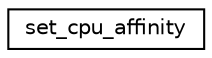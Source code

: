digraph "Graphical Class Hierarchy"
{
 // INTERACTIVE_SVG=YES
 // LATEX_PDF_SIZE
  edge [fontname="Helvetica",fontsize="10",labelfontname="Helvetica",labelfontsize="10"];
  node [fontname="Helvetica",fontsize="10",shape=record];
  rankdir="LR";
  Node0 [label="set_cpu_affinity",height=0.2,width=0.4,color="black", fillcolor="white", style="filled",URL="$interfacefms__affinity__mod_1_1set__cpu__affinity.html",tooltip="Private interface to set CPU afinity to a given core."];
}

